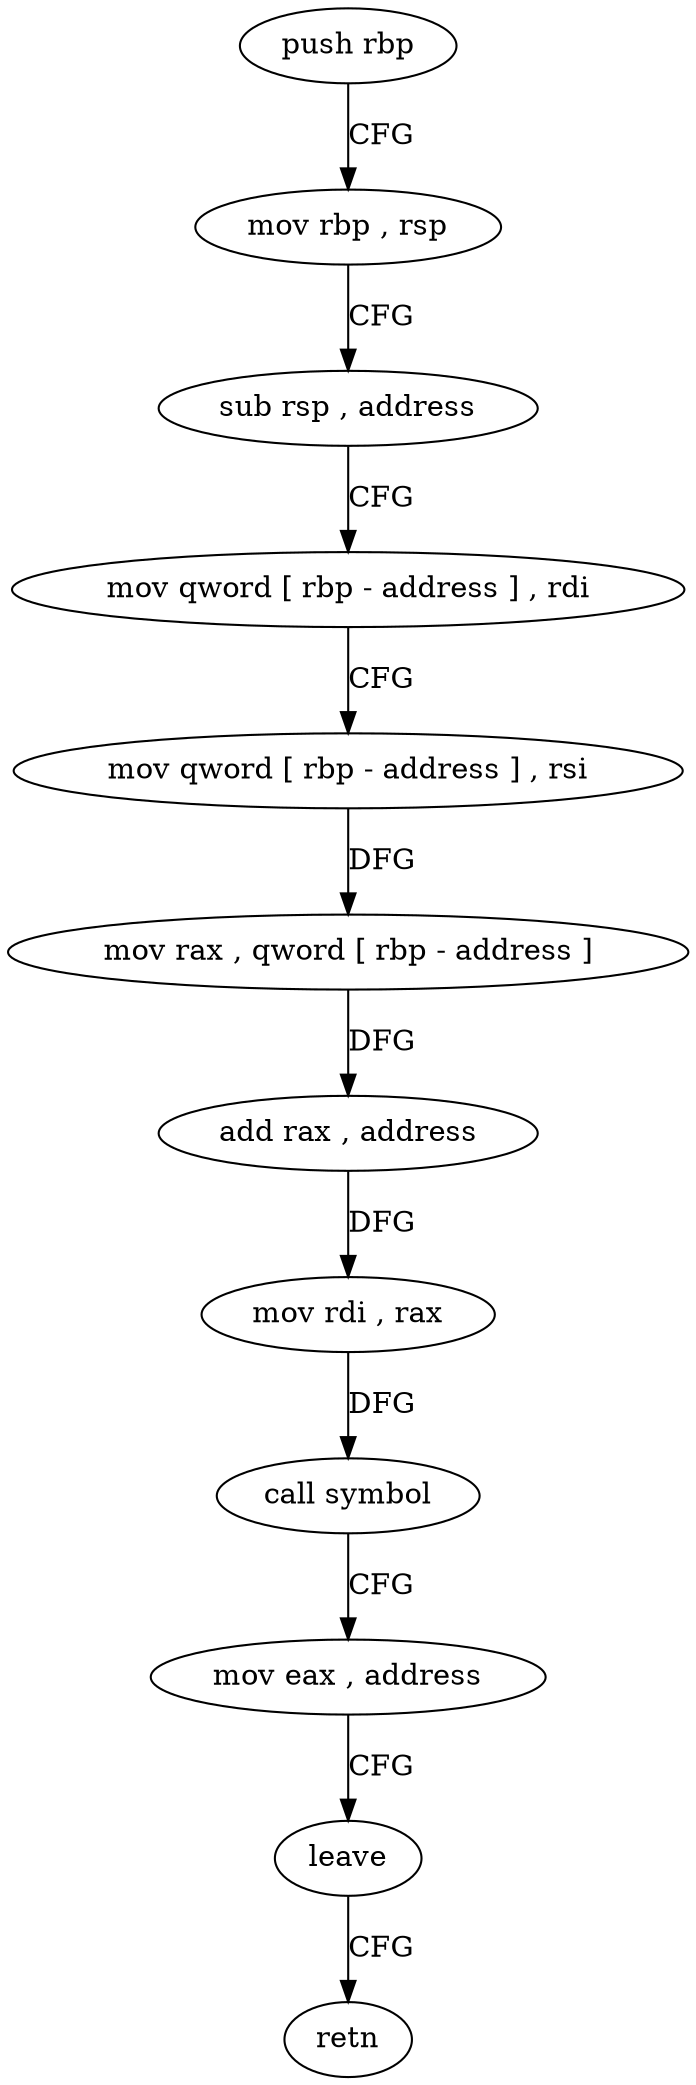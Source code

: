 digraph "func" {
"4415207" [label = "push rbp" ]
"4415208" [label = "mov rbp , rsp" ]
"4415211" [label = "sub rsp , address" ]
"4415215" [label = "mov qword [ rbp - address ] , rdi" ]
"4415219" [label = "mov qword [ rbp - address ] , rsi" ]
"4415223" [label = "mov rax , qword [ rbp - address ]" ]
"4415227" [label = "add rax , address" ]
"4415231" [label = "mov rdi , rax" ]
"4415234" [label = "call symbol" ]
"4415239" [label = "mov eax , address" ]
"4415244" [label = "leave" ]
"4415245" [label = "retn" ]
"4415207" -> "4415208" [ label = "CFG" ]
"4415208" -> "4415211" [ label = "CFG" ]
"4415211" -> "4415215" [ label = "CFG" ]
"4415215" -> "4415219" [ label = "CFG" ]
"4415219" -> "4415223" [ label = "DFG" ]
"4415223" -> "4415227" [ label = "DFG" ]
"4415227" -> "4415231" [ label = "DFG" ]
"4415231" -> "4415234" [ label = "DFG" ]
"4415234" -> "4415239" [ label = "CFG" ]
"4415239" -> "4415244" [ label = "CFG" ]
"4415244" -> "4415245" [ label = "CFG" ]
}
